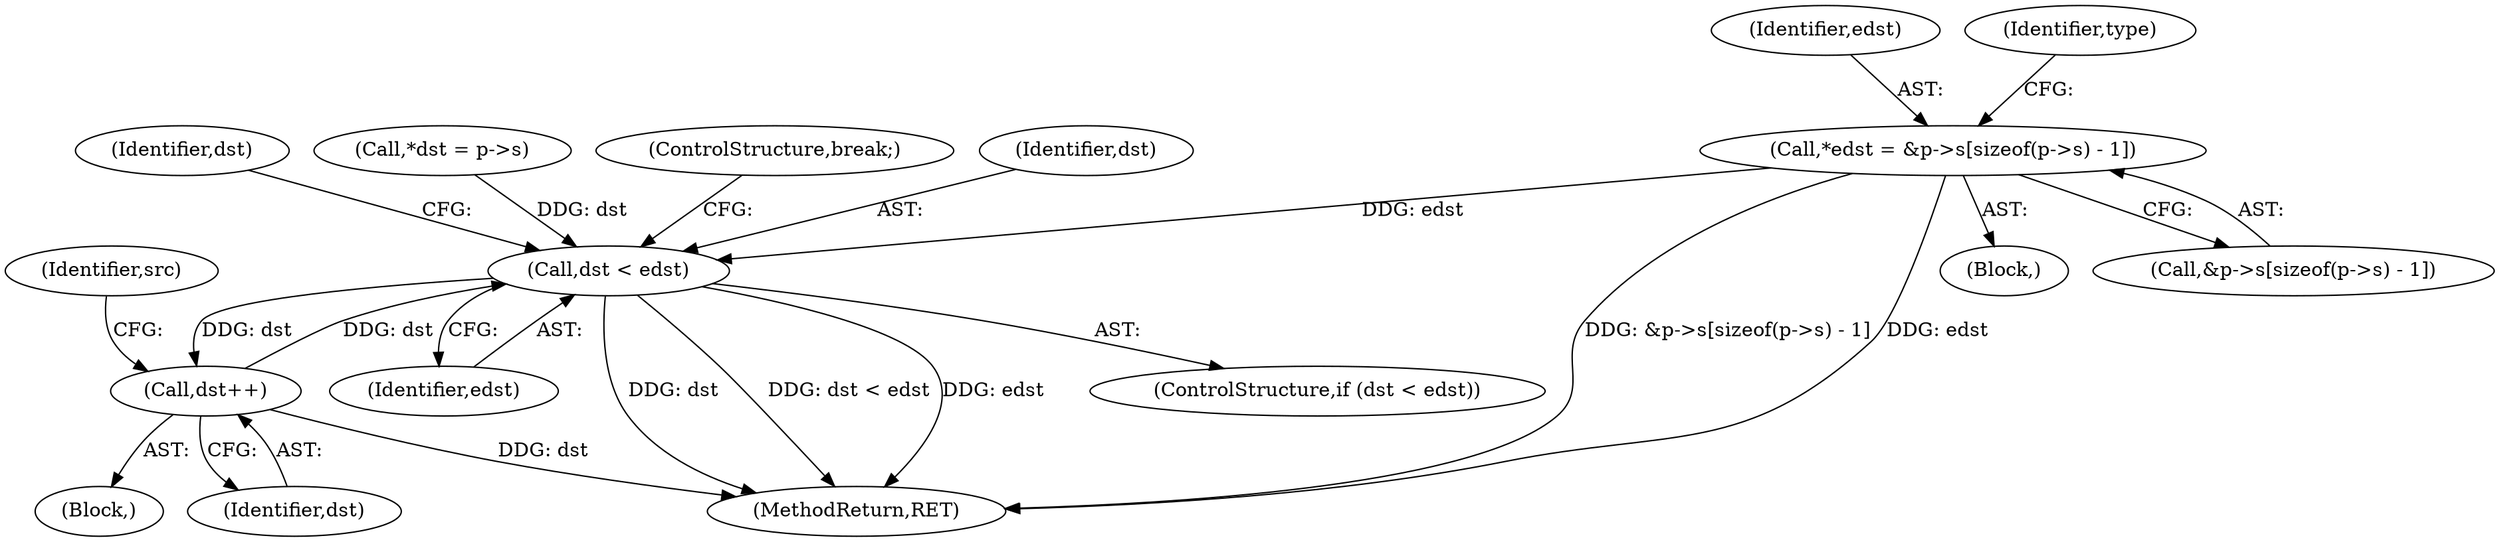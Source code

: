 digraph "0_file_4a284c89d6ef11aca34da65da7d673050a5ea320_3@API" {
"1000307" [label="(Call,*edst = &p->s[sizeof(p->s) - 1])"];
"1000343" [label="(Call,dst < edst)"];
"1000339" [label="(Call,dst++)"];
"1000345" [label="(Identifier,edst)"];
"1000456" [label="(MethodReturn,RET)"];
"1000308" [label="(Identifier,edst)"];
"1000287" [label="(Block,)"];
"1000343" [label="(Call,dst < edst)"];
"1000342" [label="(ControlStructure,if (dst < edst))"];
"1000322" [label="(Identifier,type)"];
"1000348" [label="(Identifier,dst)"];
"1000301" [label="(Call,*dst = p->s)"];
"1000333" [label="(Identifier,src)"];
"1000335" [label="(Block,)"];
"1000307" [label="(Call,*edst = &p->s[sizeof(p->s) - 1])"];
"1000309" [label="(Call,&p->s[sizeof(p->s) - 1])"];
"1000352" [label="(ControlStructure,break;)"];
"1000340" [label="(Identifier,dst)"];
"1000344" [label="(Identifier,dst)"];
"1000339" [label="(Call,dst++)"];
"1000307" -> "1000287"  [label="AST: "];
"1000307" -> "1000309"  [label="CFG: "];
"1000308" -> "1000307"  [label="AST: "];
"1000309" -> "1000307"  [label="AST: "];
"1000322" -> "1000307"  [label="CFG: "];
"1000307" -> "1000456"  [label="DDG: &p->s[sizeof(p->s) - 1]"];
"1000307" -> "1000456"  [label="DDG: edst"];
"1000307" -> "1000343"  [label="DDG: edst"];
"1000343" -> "1000342"  [label="AST: "];
"1000343" -> "1000345"  [label="CFG: "];
"1000344" -> "1000343"  [label="AST: "];
"1000345" -> "1000343"  [label="AST: "];
"1000348" -> "1000343"  [label="CFG: "];
"1000352" -> "1000343"  [label="CFG: "];
"1000343" -> "1000456"  [label="DDG: dst"];
"1000343" -> "1000456"  [label="DDG: dst < edst"];
"1000343" -> "1000456"  [label="DDG: edst"];
"1000343" -> "1000339"  [label="DDG: dst"];
"1000301" -> "1000343"  [label="DDG: dst"];
"1000339" -> "1000343"  [label="DDG: dst"];
"1000339" -> "1000335"  [label="AST: "];
"1000339" -> "1000340"  [label="CFG: "];
"1000340" -> "1000339"  [label="AST: "];
"1000333" -> "1000339"  [label="CFG: "];
"1000339" -> "1000456"  [label="DDG: dst"];
}
